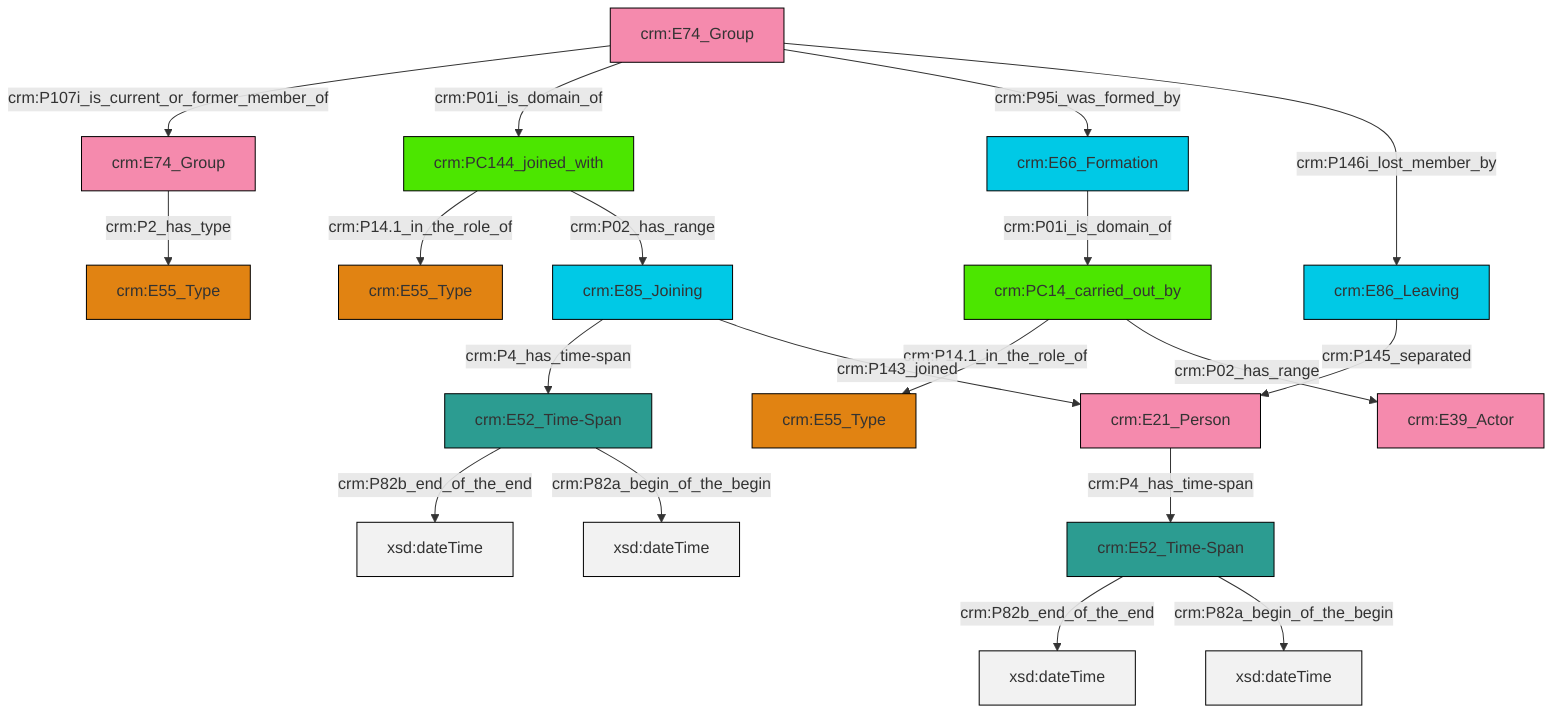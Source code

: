 graph TD
classDef Literal fill:#f2f2f2,stroke:#000000;
classDef CRM_Entity fill:#FFFFFF,stroke:#000000;
classDef Temporal_Entity fill:#00C9E6, stroke:#000000;
classDef Type fill:#E18312, stroke:#000000;
classDef Time-Span fill:#2C9C91, stroke:#000000;
classDef Appellation fill:#FFEB7F, stroke:#000000;
classDef Place fill:#008836, stroke:#000000;
classDef Persistent_Item fill:#B266B2, stroke:#000000;
classDef Conceptual_Object fill:#FFD700, stroke:#000000;
classDef Physical_Thing fill:#D2B48C, stroke:#000000;
classDef Actor fill:#f58aad, stroke:#000000;
classDef PC_Classes fill:#4ce600, stroke:#000000;
classDef Multi fill:#cccccc,stroke:#000000;

4["crm:E74_Group"]:::Actor -->|crm:P107i_is_current_or_former_member_of| 0["crm:E74_Group"]:::Actor
5["crm:PC144_joined_with"]:::PC_Classes -->|crm:P14.1_in_the_role_of| 6["crm:E55_Type"]:::Type
7["crm:E52_Time-Span"]:::Time-Span -->|crm:P82b_end_of_the_end| 8[xsd:dateTime]:::Literal
9["crm:PC14_carried_out_by"]:::PC_Classes -->|crm:P14.1_in_the_role_of| 2["crm:E55_Type"]:::Type
0["crm:E74_Group"]:::Actor -->|crm:P2_has_type| 11["crm:E55_Type"]:::Type
13["crm:E85_Joining"]:::Temporal_Entity -->|crm:P4_has_time-span| 7["crm:E52_Time-Span"]:::Time-Span
14["crm:E52_Time-Span"]:::Time-Span -->|crm:P82b_end_of_the_end| 15[xsd:dateTime]:::Literal
9["crm:PC14_carried_out_by"]:::PC_Classes -->|crm:P02_has_range| 19["crm:E39_Actor"]:::Actor
14["crm:E52_Time-Span"]:::Time-Span -->|crm:P82a_begin_of_the_begin| 21[xsd:dateTime]:::Literal
22["crm:E21_Person"]:::Actor -->|crm:P4_has_time-span| 14["crm:E52_Time-Span"]:::Time-Span
5["crm:PC144_joined_with"]:::PC_Classes -->|crm:P02_has_range| 13["crm:E85_Joining"]:::Temporal_Entity
7["crm:E52_Time-Span"]:::Time-Span -->|crm:P82a_begin_of_the_begin| 26[xsd:dateTime]:::Literal
4["crm:E74_Group"]:::Actor -->|crm:P01i_is_domain_of| 5["crm:PC144_joined_with"]:::PC_Classes
17["crm:E66_Formation"]:::Temporal_Entity -->|crm:P01i_is_domain_of| 9["crm:PC14_carried_out_by"]:::PC_Classes
4["crm:E74_Group"]:::Actor -->|crm:P95i_was_formed_by| 17["crm:E66_Formation"]:::Temporal_Entity
24["crm:E86_Leaving"]:::Temporal_Entity -->|crm:P145_separated| 22["crm:E21_Person"]:::Actor
13["crm:E85_Joining"]:::Temporal_Entity -->|crm:P143_joined| 22["crm:E21_Person"]:::Actor
4["crm:E74_Group"]:::Actor -->|crm:P146i_lost_member_by| 24["crm:E86_Leaving"]:::Temporal_Entity
